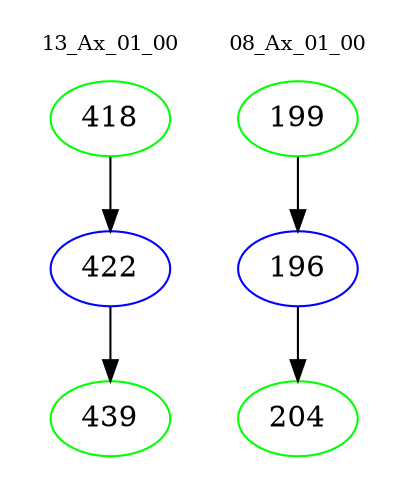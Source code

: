 digraph{
subgraph cluster_0 {
color = white
label = "13_Ax_01_00";
fontsize=10;
T0_418 [label="418", color="green"]
T0_418 -> T0_422 [color="black"]
T0_422 [label="422", color="blue"]
T0_422 -> T0_439 [color="black"]
T0_439 [label="439", color="green"]
}
subgraph cluster_1 {
color = white
label = "08_Ax_01_00";
fontsize=10;
T1_199 [label="199", color="green"]
T1_199 -> T1_196 [color="black"]
T1_196 [label="196", color="blue"]
T1_196 -> T1_204 [color="black"]
T1_204 [label="204", color="green"]
}
}
